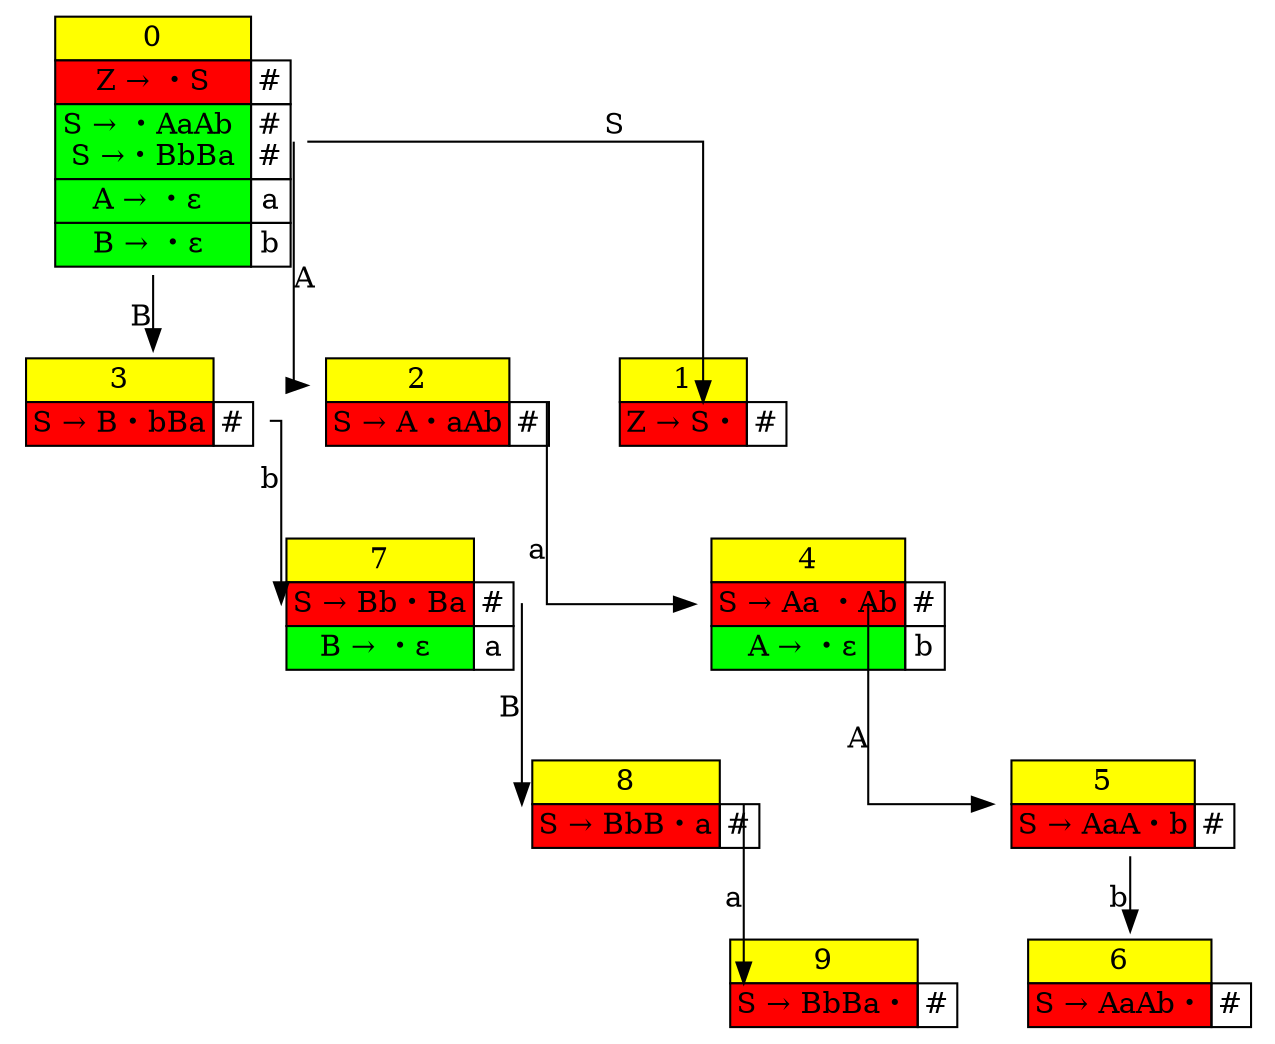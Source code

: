 digraph G {
    splines=ortho;
    node [shape=plaintext]

    state0 [label=<
            <TABLE BORDER="0" CELLBORDER="1" CELLSPACING="0">
            <TR><TD bgcolor="yellow">0</TD></TR>
            <TR><TD bgcolor="red">Z &rarr; ・S</TD><TD>#</TD></TR>
            <TR><TD bgcolor="green">S &rarr; ・AaAb <br/> S &rarr;・BbBa </TD><TD>#<br/>#</TD></TR>
            <TR><TD bgcolor="green">A &rarr; ・&epsilon; </TD><TD>a</TD></TR>
            <TR><TD bgcolor="green">B &rarr; ・&epsilon; </TD><TD>b</TD></TR>
            </TABLE>>, pos="0,4!"];

    state1 [label=<
            <TABLE BORDER="0" CELLBORDER="1" CELLSPACING="0">
            <TR><TD PORT="title" bgcolor="yellow">1</TD></TR>
            <TR><TD PORT="text1" bgcolor="red">Z &rarr; S・</TD><TD>#</TD></TR>
            </TABLE>>, pos="2,4.7!"];

    state2 [label=<
            <TABLE BORDER="0" CELLBORDER="1" CELLSPACING="0">
            <TR><TD PORT="title" bgcolor="yellow">2</TD></TR>
            <TR><TD PORT="text1" bgcolor="red">S &rarr; A・aAb</TD><TD>#</TD></TR>
            </TABLE>>, pos="2,3.3!"];

    state3 [label=<
            <TABLE BORDER="0" CELLBORDER="1" CELLSPACING="0">
            <TR><TD PORT="title" bgcolor="yellow">3</TD></TR>
            <TR><TD PORT="text1" bgcolor="red">S &rarr; B・bBa</TD><TD>#</TD></TR>
            </TABLE>>, pos="0,0!"];

    state4 [label=<
            <TABLE BORDER="0" CELLBORDER="1" CELLSPACING="0">
            <TR><TD PORT="title" bgcolor="yellow">4</TD></TR>
            <TR><TD PORT="text1" bgcolor="red">S &rarr; Aa ・Ab</TD><TD>#</TD></TR>
            <TR><TD PORT="text2" bgcolor="green">A &rarr; ・&epsilon; </TD><TD>b</TD></TR>
            </TABLE>>, pos="4,3.3!"];

    state5 [label=<
            <TABLE BORDER="0" CELLBORDER="1" CELLSPACING="0">
            <TR><TD PORT="title" bgcolor="yellow">5</TD></TR>
            <TR><TD PORT="text1" bgcolor="red">S &rarr; AaA・b</TD><TD>#</TD></TR>
            </TABLE>>, pos="6,3.3!"];

    state6 [label=<
            <TABLE BORDER="0" CELLBORDER="1" CELLSPACING="0">
            <TR><TD PORT="title" bgcolor="yellow">6</TD></TR>
            <TR><TD PORT="text1" bgcolor="red">S &rarr; AaAb・</TD><TD>#</TD></TR>
            </TABLE>>, pos="6,1.5!"];

    state7 [label=<
            <TABLE BORDER="0" CELLBORDER="1" CELLSPACING="0">
            <TR><TD PORT="title" bgcolor="yellow">7</TD></TR>
            <TR><TD PORT="text1" bgcolor="red">S &rarr; Bb・Ba</TD><TD>#</TD></TR>
            <TR><TD PORT="text4" bgcolor="green">B &rarr; ・&epsilon; </TD><TD>a</TD></TR>
            </TABLE>>, pos="2,0!"];

    state8 [label=<
            <TABLE BORDER="0" CELLBORDER="1" CELLSPACING="0">
            <TR><TD PORT="title" bgcolor="yellow">8</TD></TR>
            <TR><TD PORT="text1" bgcolor="red">S &rarr; BbB・a</TD><TD>#</TD></TR>
            </TABLE>>, pos="4,0!"];

    state9 [label=<
            <TABLE BORDER="0" CELLBORDER="1" CELLSPACING="0">
            <TR><TD PORT="title" bgcolor="yellow">9</TD></TR>
            <TR><TD PORT="text1" bgcolor="red">S &rarr; BbBa・</TD><TD>#</TD></TR>
            </TABLE>>, pos="6,0!"];

    state0:e -> state1:w [xlabel="S"]
    state0:e -> state2:w [xlabel="A"]
    state0:s -> state3:n [xlabel="B"]

    state2:e -> state4:w [xlabel="a"]

    state4:e -> state5:w [xlabel="A"]

    state5:s -> state6:n [xlabel="b"]

    state3:e -> state7:w [xlabel="b"]

    state7:e -> state8:w [xlabel="B"]

    state8:e -> state9:w [xlabel="a"]
}
